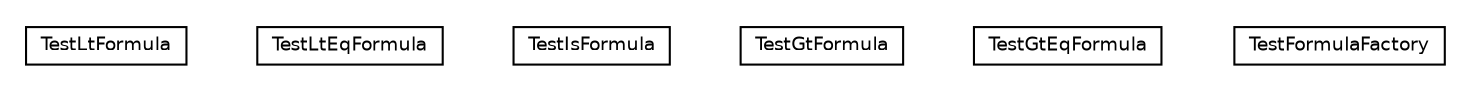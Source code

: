 #!/usr/local/bin/dot
#
# Class diagram 
# Generated by UmlGraph version 4.4 (http://www.spinellis.gr/sw/umlgraph)
#

digraph G {
	edge [fontname="Helvetica",fontsize=10,labelfontname="Helvetica",labelfontsize=10];
	node [fontname="Helvetica",fontsize=10,shape=plaintext];
	// it.apice.sapere.api.ecolaws.formulas.impl.TestLtFormula
	c0 [label=<<table border="0" cellborder="1" cellspacing="0" cellpadding="2" port="p" href="./TestLtFormula.html">
		<tr><td><table border="0" cellspacing="0" cellpadding="1">
			<tr><td> TestLtFormula </td></tr>
		</table></td></tr>
		</table>>, fontname="Helvetica", fontcolor="black", fontsize=9.0];
	// it.apice.sapere.api.ecolaws.formulas.impl.TestLtEqFormula
	c1 [label=<<table border="0" cellborder="1" cellspacing="0" cellpadding="2" port="p" href="./TestLtEqFormula.html">
		<tr><td><table border="0" cellspacing="0" cellpadding="1">
			<tr><td> TestLtEqFormula </td></tr>
		</table></td></tr>
		</table>>, fontname="Helvetica", fontcolor="black", fontsize=9.0];
	// it.apice.sapere.api.ecolaws.formulas.impl.TestIsFormula
	c2 [label=<<table border="0" cellborder="1" cellspacing="0" cellpadding="2" port="p" href="./TestIsFormula.html">
		<tr><td><table border="0" cellspacing="0" cellpadding="1">
			<tr><td> TestIsFormula </td></tr>
		</table></td></tr>
		</table>>, fontname="Helvetica", fontcolor="black", fontsize=9.0];
	// it.apice.sapere.api.ecolaws.formulas.impl.TestGtFormula
	c3 [label=<<table border="0" cellborder="1" cellspacing="0" cellpadding="2" port="p" href="./TestGtFormula.html">
		<tr><td><table border="0" cellspacing="0" cellpadding="1">
			<tr><td> TestGtFormula </td></tr>
		</table></td></tr>
		</table>>, fontname="Helvetica", fontcolor="black", fontsize=9.0];
	// it.apice.sapere.api.ecolaws.formulas.impl.TestGtEqFormula
	c4 [label=<<table border="0" cellborder="1" cellspacing="0" cellpadding="2" port="p" href="./TestGtEqFormula.html">
		<tr><td><table border="0" cellspacing="0" cellpadding="1">
			<tr><td> TestGtEqFormula </td></tr>
		</table></td></tr>
		</table>>, fontname="Helvetica", fontcolor="black", fontsize=9.0];
	// it.apice.sapere.api.ecolaws.formulas.impl.TestFormulaFactory
	c5 [label=<<table border="0" cellborder="1" cellspacing="0" cellpadding="2" port="p" href="./TestFormulaFactory.html">
		<tr><td><table border="0" cellspacing="0" cellpadding="1">
			<tr><td> TestFormulaFactory </td></tr>
		</table></td></tr>
		</table>>, fontname="Helvetica", fontcolor="black", fontsize=9.0];
}

